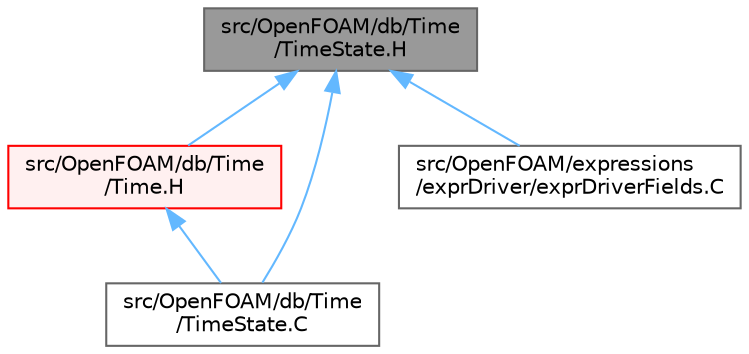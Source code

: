 digraph "src/OpenFOAM/db/Time/TimeState.H"
{
 // LATEX_PDF_SIZE
  bgcolor="transparent";
  edge [fontname=Helvetica,fontsize=10,labelfontname=Helvetica,labelfontsize=10];
  node [fontname=Helvetica,fontsize=10,shape=box,height=0.2,width=0.4];
  Node1 [id="Node000001",label="src/OpenFOAM/db/Time\l/TimeState.H",height=0.2,width=0.4,color="gray40", fillcolor="grey60", style="filled", fontcolor="black",tooltip=" "];
  Node1 -> Node2 [id="edge1_Node000001_Node000002",dir="back",color="steelblue1",style="solid",tooltip=" "];
  Node2 [id="Node000002",label="src/OpenFOAM/db/Time\l/Time.H",height=0.2,width=0.4,color="red", fillcolor="#FFF0F0", style="filled",URL="$Time_8H.html",tooltip=" "];
  Node2 -> Node42 [id="edge2_Node000002_Node000042",dir="back",color="steelblue1",style="solid",tooltip=" "];
  Node42 [id="Node000042",label="src/OpenFOAM/db/Time\l/TimeState.C",height=0.2,width=0.4,color="grey40", fillcolor="white", style="filled",URL="$TimeState_8C.html",tooltip=" "];
  Node1 -> Node42 [id="edge3_Node000001_Node000042",dir="back",color="steelblue1",style="solid",tooltip=" "];
  Node1 -> Node1308 [id="edge4_Node000001_Node001308",dir="back",color="steelblue1",style="solid",tooltip=" "];
  Node1308 [id="Node001308",label="src/OpenFOAM/expressions\l/exprDriver/exprDriverFields.C",height=0.2,width=0.4,color="grey40", fillcolor="white", style="filled",URL="$exprDriverFields_8C.html",tooltip=" "];
}
